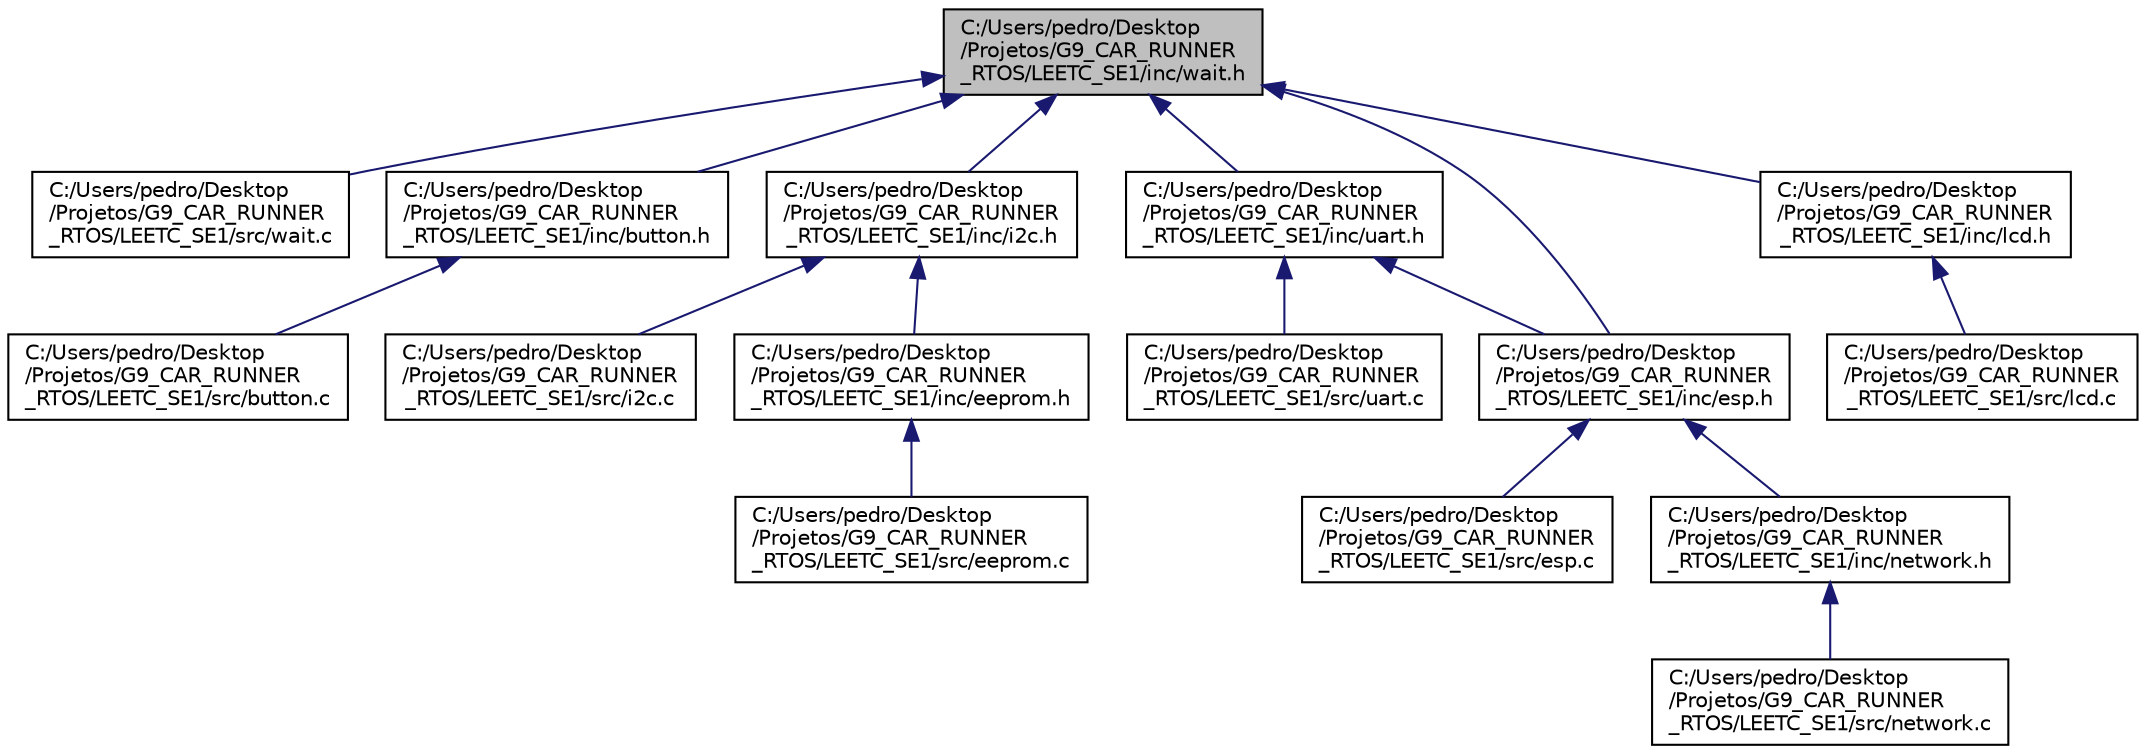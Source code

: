 digraph "C:/Users/pedro/Desktop/Projetos/G9_CAR_RUNNER_RTOS/LEETC_SE1/inc/wait.h"
{
 // LATEX_PDF_SIZE
  edge [fontname="Helvetica",fontsize="10",labelfontname="Helvetica",labelfontsize="10"];
  node [fontname="Helvetica",fontsize="10",shape=record];
  Node1 [label="C:/Users/pedro/Desktop\l/Projetos/G9_CAR_RUNNER\l_RTOS/LEETC_SE1/inc/wait.h",height=0.2,width=0.4,color="black", fillcolor="grey75", style="filled", fontcolor="black",tooltip="Contains the delay API."];
  Node1 -> Node2 [dir="back",color="midnightblue",fontsize="10",style="solid",fontname="Helvetica"];
  Node2 [label="C:/Users/pedro/Desktop\l/Projetos/G9_CAR_RUNNER\l_RTOS/LEETC_SE1/src/wait.c",height=0.2,width=0.4,color="black", fillcolor="white", style="filled",URL="$dd/d10/wait_8c.html",tooltip=" "];
  Node1 -> Node3 [dir="back",color="midnightblue",fontsize="10",style="solid",fontname="Helvetica"];
  Node3 [label="C:/Users/pedro/Desktop\l/Projetos/G9_CAR_RUNNER\l_RTOS/LEETC_SE1/inc/button.h",height=0.2,width=0.4,color="black", fillcolor="white", style="filled",URL="$d7/d0e/button_8h.html",tooltip=" "];
  Node3 -> Node4 [dir="back",color="midnightblue",fontsize="10",style="solid",fontname="Helvetica"];
  Node4 [label="C:/Users/pedro/Desktop\l/Projetos/G9_CAR_RUNNER\l_RTOS/LEETC_SE1/src/button.c",height=0.2,width=0.4,color="black", fillcolor="white", style="filled",URL="$d7/dc7/button_8c.html",tooltip=" "];
  Node1 -> Node5 [dir="back",color="midnightblue",fontsize="10",style="solid",fontname="Helvetica"];
  Node5 [label="C:/Users/pedro/Desktop\l/Projetos/G9_CAR_RUNNER\l_RTOS/LEETC_SE1/inc/i2c.h",height=0.2,width=0.4,color="black", fillcolor="white", style="filled",URL="$d5/daf/i2c_8h.html",tooltip="Contains the I2C API."];
  Node5 -> Node6 [dir="back",color="midnightblue",fontsize="10",style="solid",fontname="Helvetica"];
  Node6 [label="C:/Users/pedro/Desktop\l/Projetos/G9_CAR_RUNNER\l_RTOS/LEETC_SE1/src/i2c.c",height=0.2,width=0.4,color="black", fillcolor="white", style="filled",URL="$d9/dcb/i2c_8c.html",tooltip=" "];
  Node5 -> Node7 [dir="back",color="midnightblue",fontsize="10",style="solid",fontname="Helvetica"];
  Node7 [label="C:/Users/pedro/Desktop\l/Projetos/G9_CAR_RUNNER\l_RTOS/LEETC_SE1/inc/eeprom.h",height=0.2,width=0.4,color="black", fillcolor="white", style="filled",URL="$d0/ded/eeprom_8h.html",tooltip=" "];
  Node7 -> Node8 [dir="back",color="midnightblue",fontsize="10",style="solid",fontname="Helvetica"];
  Node8 [label="C:/Users/pedro/Desktop\l/Projetos/G9_CAR_RUNNER\l_RTOS/LEETC_SE1/src/eeprom.c",height=0.2,width=0.4,color="black", fillcolor="white", style="filled",URL="$df/d83/eeprom_8c.html",tooltip=" "];
  Node1 -> Node9 [dir="back",color="midnightblue",fontsize="10",style="solid",fontname="Helvetica"];
  Node9 [label="C:/Users/pedro/Desktop\l/Projetos/G9_CAR_RUNNER\l_RTOS/LEETC_SE1/inc/uart.h",height=0.2,width=0.4,color="black", fillcolor="white", style="filled",URL="$d2/d86/uart_8h.html",tooltip=" "];
  Node9 -> Node10 [dir="back",color="midnightblue",fontsize="10",style="solid",fontname="Helvetica"];
  Node10 [label="C:/Users/pedro/Desktop\l/Projetos/G9_CAR_RUNNER\l_RTOS/LEETC_SE1/src/uart.c",height=0.2,width=0.4,color="black", fillcolor="white", style="filled",URL="$d1/d87/uart_8c.html",tooltip=" "];
  Node9 -> Node11 [dir="back",color="midnightblue",fontsize="10",style="solid",fontname="Helvetica"];
  Node11 [label="C:/Users/pedro/Desktop\l/Projetos/G9_CAR_RUNNER\l_RTOS/LEETC_SE1/inc/esp.h",height=0.2,width=0.4,color="black", fillcolor="white", style="filled",URL="$df/d65/esp_8h.html",tooltip=" "];
  Node11 -> Node12 [dir="back",color="midnightblue",fontsize="10",style="solid",fontname="Helvetica"];
  Node12 [label="C:/Users/pedro/Desktop\l/Projetos/G9_CAR_RUNNER\l_RTOS/LEETC_SE1/src/esp.c",height=0.2,width=0.4,color="black", fillcolor="white", style="filled",URL="$d3/dd0/esp_8c.html",tooltip=" "];
  Node11 -> Node13 [dir="back",color="midnightblue",fontsize="10",style="solid",fontname="Helvetica"];
  Node13 [label="C:/Users/pedro/Desktop\l/Projetos/G9_CAR_RUNNER\l_RTOS/LEETC_SE1/inc/network.h",height=0.2,width=0.4,color="black", fillcolor="white", style="filled",URL="$d9/d94/network_8h.html",tooltip=" "];
  Node13 -> Node14 [dir="back",color="midnightblue",fontsize="10",style="solid",fontname="Helvetica"];
  Node14 [label="C:/Users/pedro/Desktop\l/Projetos/G9_CAR_RUNNER\l_RTOS/LEETC_SE1/src/network.c",height=0.2,width=0.4,color="black", fillcolor="white", style="filled",URL="$d6/d6e/network_8c.html",tooltip=" "];
  Node1 -> Node11 [dir="back",color="midnightblue",fontsize="10",style="solid",fontname="Helvetica"];
  Node1 -> Node15 [dir="back",color="midnightblue",fontsize="10",style="solid",fontname="Helvetica"];
  Node15 [label="C:/Users/pedro/Desktop\l/Projetos/G9_CAR_RUNNER\l_RTOS/LEETC_SE1/inc/lcd.h",height=0.2,width=0.4,color="black", fillcolor="white", style="filled",URL="$d2/ded/lcd_8h.html",tooltip=" "];
  Node15 -> Node16 [dir="back",color="midnightblue",fontsize="10",style="solid",fontname="Helvetica"];
  Node16 [label="C:/Users/pedro/Desktop\l/Projetos/G9_CAR_RUNNER\l_RTOS/LEETC_SE1/src/lcd.c",height=0.2,width=0.4,color="black", fillcolor="white", style="filled",URL="$da/def/lcd_8c.html",tooltip=" "];
}
